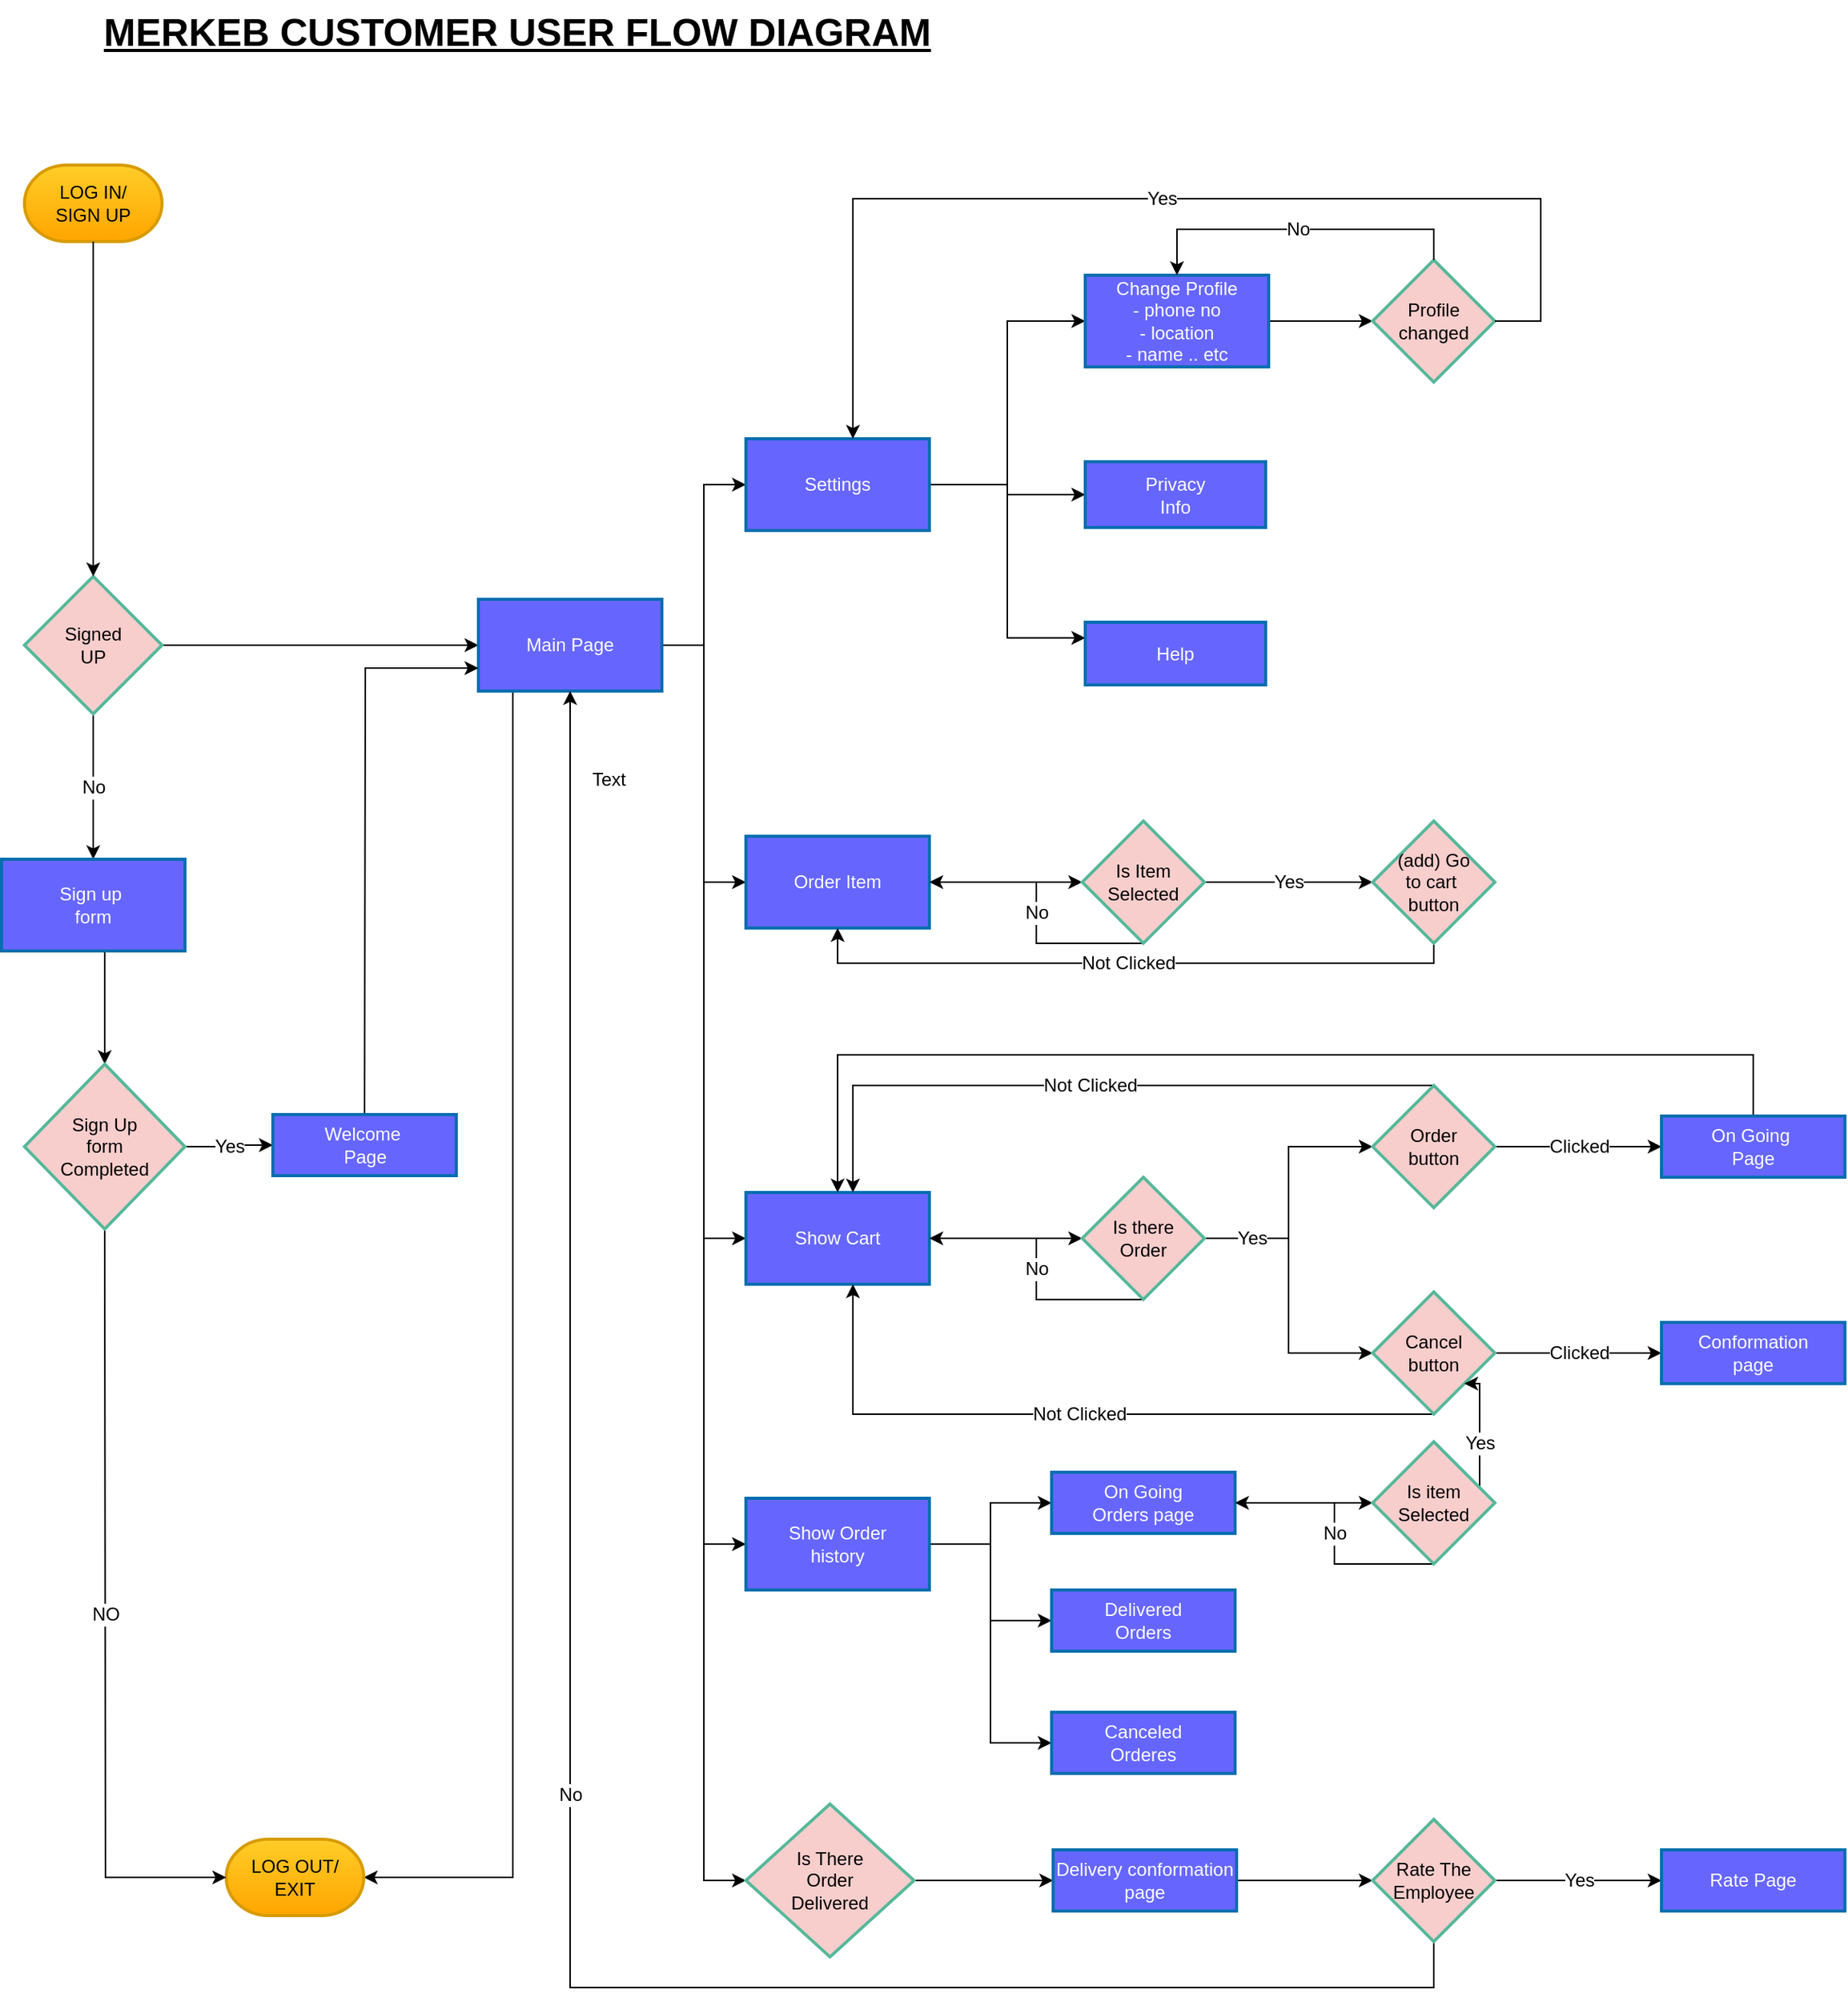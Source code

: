 <mxfile version="16.1.0" type="device"><diagram id="C5RBs43oDa-KdzZeNtuy" name="Page-1"><mxGraphModel dx="1695" dy="492" grid="1" gridSize="10" guides="1" tooltips="1" connect="1" arrows="1" fold="1" page="1" pageScale="1" pageWidth="827" pageHeight="1169" math="0" shadow="0"><root><mxCell id="WIyWlLk6GJQsqaUBKTNV-0"/><mxCell id="WIyWlLk6GJQsqaUBKTNV-1" parent="WIyWlLk6GJQsqaUBKTNV-0"/><mxCell id="7u33rYMAIExJXK8Y6HCi-3" value="LOG IN/&lt;br&gt;SIGN UP" style="strokeWidth=2;html=1;shape=mxgraph.flowchart.terminator;whiteSpace=wrap;fillColor=#ffcd28;strokeColor=#d79b00;gradientColor=#ffa500;" parent="WIyWlLk6GJQsqaUBKTNV-1" vertex="1"><mxGeometry x="-72" y="128" width="90" height="50" as="geometry"/></mxCell><mxCell id="7u33rYMAIExJXK8Y6HCi-8" value="No" style="edgeStyle=orthogonalEdgeStyle;rounded=0;orthogonalLoop=1;jettySize=auto;html=1;fontFamily=Helvetica;fontSize=12;fontColor=default;" parent="WIyWlLk6GJQsqaUBKTNV-1" source="7u33rYMAIExJXK8Y6HCi-4" target="7u33rYMAIExJXK8Y6HCi-7" edge="1"><mxGeometry relative="1" as="geometry"/></mxCell><mxCell id="7u33rYMAIExJXK8Y6HCi-10" value="" style="edgeStyle=orthogonalEdgeStyle;rounded=0;orthogonalLoop=1;jettySize=auto;html=1;fontFamily=Helvetica;fontSize=12;fontColor=default;" parent="WIyWlLk6GJQsqaUBKTNV-1" source="7u33rYMAIExJXK8Y6HCi-4" target="7u33rYMAIExJXK8Y6HCi-9" edge="1"><mxGeometry relative="1" as="geometry"/></mxCell><mxCell id="7u33rYMAIExJXK8Y6HCi-4" value="Signed &lt;br&gt;UP" style="strokeWidth=2;html=1;shape=mxgraph.flowchart.decision;whiteSpace=wrap;fillColor=#f8cecc;strokeColor=#55B89A;" parent="WIyWlLk6GJQsqaUBKTNV-1" vertex="1"><mxGeometry x="-72" y="397" width="90" height="90" as="geometry"/></mxCell><mxCell id="7u33rYMAIExJXK8Y6HCi-6" value="" style="endArrow=classic;html=1;rounded=0;fontFamily=Helvetica;fontSize=12;fontColor=default;" parent="WIyWlLk6GJQsqaUBKTNV-1" source="7u33rYMAIExJXK8Y6HCi-3" target="7u33rYMAIExJXK8Y6HCi-4" edge="1"><mxGeometry width="50" height="50" relative="1" as="geometry"><mxPoint x="390" y="270" as="sourcePoint"/><mxPoint x="440" y="220" as="targetPoint"/></mxGeometry></mxCell><mxCell id="7u33rYMAIExJXK8Y6HCi-103" value="" style="edgeStyle=elbowEdgeStyle;rounded=0;orthogonalLoop=1;jettySize=auto;html=1;fontFamily=Helvetica;fontSize=12;fontColor=default;strokeColor=default;" parent="WIyWlLk6GJQsqaUBKTNV-1" source="7u33rYMAIExJXK8Y6HCi-7" target="7u33rYMAIExJXK8Y6HCi-102" edge="1"><mxGeometry relative="1" as="geometry"/></mxCell><mxCell id="7u33rYMAIExJXK8Y6HCi-7" value="Sign up&amp;nbsp;&lt;br&gt;form" style="whiteSpace=wrap;html=1;fillColor=#6666FF;strokeColor=#006EAF;strokeWidth=2;fontColor=#ffffff;" parent="WIyWlLk6GJQsqaUBKTNV-1" vertex="1"><mxGeometry x="-87" y="582" width="120" height="60" as="geometry"/></mxCell><mxCell id="7u33rYMAIExJXK8Y6HCi-87" style="edgeStyle=elbowEdgeStyle;rounded=0;orthogonalLoop=1;jettySize=auto;html=1;exitX=1;exitY=0.5;exitDx=0;exitDy=0;fontFamily=Helvetica;fontSize=12;fontColor=default;strokeColor=default;" parent="WIyWlLk6GJQsqaUBKTNV-1" source="7u33rYMAIExJXK8Y6HCi-9" target="7u33rYMAIExJXK8Y6HCi-38" edge="1"><mxGeometry relative="1" as="geometry"/></mxCell><mxCell id="7u33rYMAIExJXK8Y6HCi-88" style="edgeStyle=elbowEdgeStyle;rounded=0;orthogonalLoop=1;jettySize=auto;html=1;exitX=1;exitY=0.5;exitDx=0;exitDy=0;entryX=0;entryY=0.5;entryDx=0;entryDy=0;fontFamily=Helvetica;fontSize=12;fontColor=default;strokeColor=default;" parent="WIyWlLk6GJQsqaUBKTNV-1" source="7u33rYMAIExJXK8Y6HCi-9" target="7u33rYMAIExJXK8Y6HCi-52" edge="1"><mxGeometry relative="1" as="geometry"/></mxCell><mxCell id="7u33rYMAIExJXK8Y6HCi-89" style="edgeStyle=elbowEdgeStyle;rounded=0;orthogonalLoop=1;jettySize=auto;html=1;exitX=1;exitY=0.5;exitDx=0;exitDy=0;entryX=0;entryY=0.5;entryDx=0;entryDy=0;fontFamily=Helvetica;fontSize=12;fontColor=default;strokeColor=default;" parent="WIyWlLk6GJQsqaUBKTNV-1" source="7u33rYMAIExJXK8Y6HCi-9" target="7u33rYMAIExJXK8Y6HCi-72" edge="1"><mxGeometry relative="1" as="geometry"/></mxCell><mxCell id="7u33rYMAIExJXK8Y6HCi-90" style="edgeStyle=elbowEdgeStyle;rounded=0;orthogonalLoop=1;jettySize=auto;html=1;exitX=1;exitY=0.5;exitDx=0;exitDy=0;entryX=0;entryY=0.5;entryDx=0;entryDy=0;fontFamily=Helvetica;fontSize=12;fontColor=default;strokeColor=default;" parent="WIyWlLk6GJQsqaUBKTNV-1" source="7u33rYMAIExJXK8Y6HCi-9" target="7u33rYMAIExJXK8Y6HCi-13" edge="1"><mxGeometry relative="1" as="geometry"/></mxCell><mxCell id="7u33rYMAIExJXK8Y6HCi-92" style="edgeStyle=elbowEdgeStyle;rounded=0;orthogonalLoop=1;jettySize=auto;html=1;exitX=1;exitY=0.5;exitDx=0;exitDy=0;fontFamily=Helvetica;fontSize=12;fontColor=default;strokeColor=default;" parent="WIyWlLk6GJQsqaUBKTNV-1" source="7u33rYMAIExJXK8Y6HCi-9" target="7u33rYMAIExJXK8Y6HCi-80" edge="1"><mxGeometry relative="1" as="geometry"><mxPoint x="400" y="1242" as="targetPoint"/></mxGeometry></mxCell><mxCell id="7u33rYMAIExJXK8Y6HCi-101" style="edgeStyle=elbowEdgeStyle;rounded=0;orthogonalLoop=1;jettySize=auto;html=1;exitX=1;exitY=0.5;exitDx=0;exitDy=0;entryX=1;entryY=0.5;entryDx=0;entryDy=0;entryPerimeter=0;fontFamily=Helvetica;fontSize=12;fontColor=default;strokeColor=default;" parent="WIyWlLk6GJQsqaUBKTNV-1" source="7u33rYMAIExJXK8Y6HCi-9" target="7u33rYMAIExJXK8Y6HCi-100" edge="1"><mxGeometry relative="1" as="geometry"/></mxCell><mxCell id="7u33rYMAIExJXK8Y6HCi-9" value="Main Page" style="whiteSpace=wrap;html=1;fillColor=#6666FF;strokeColor=#006EAF;strokeWidth=2;fontColor=#ffffff;" parent="WIyWlLk6GJQsqaUBKTNV-1" vertex="1"><mxGeometry x="225" y="412" width="120" height="60" as="geometry"/></mxCell><mxCell id="7u33rYMAIExJXK8Y6HCi-41" style="edgeStyle=elbowEdgeStyle;rounded=0;orthogonalLoop=1;jettySize=auto;html=1;exitX=1;exitY=0.5;exitDx=0;exitDy=0;fontFamily=Helvetica;fontSize=12;fontColor=default;strokeColor=default;" parent="WIyWlLk6GJQsqaUBKTNV-1" source="7u33rYMAIExJXK8Y6HCi-13" target="7u33rYMAIExJXK8Y6HCi-16" edge="1"><mxGeometry relative="1" as="geometry"/></mxCell><mxCell id="7u33rYMAIExJXK8Y6HCi-42" style="edgeStyle=elbowEdgeStyle;rounded=0;orthogonalLoop=1;jettySize=auto;html=1;exitX=1;exitY=0.5;exitDx=0;exitDy=0;entryX=0;entryY=0.5;entryDx=0;entryDy=0;fontFamily=Helvetica;fontSize=12;fontColor=default;strokeColor=default;" parent="WIyWlLk6GJQsqaUBKTNV-1" source="7u33rYMAIExJXK8Y6HCi-13" target="7u33rYMAIExJXK8Y6HCi-26" edge="1"><mxGeometry relative="1" as="geometry"/></mxCell><mxCell id="7u33rYMAIExJXK8Y6HCi-43" style="edgeStyle=elbowEdgeStyle;rounded=0;orthogonalLoop=1;jettySize=auto;html=1;exitX=1;exitY=0.5;exitDx=0;exitDy=0;entryX=0;entryY=0.25;entryDx=0;entryDy=0;fontFamily=Helvetica;fontSize=12;fontColor=default;strokeColor=default;" parent="WIyWlLk6GJQsqaUBKTNV-1" source="7u33rYMAIExJXK8Y6HCi-13" target="7u33rYMAIExJXK8Y6HCi-37" edge="1"><mxGeometry relative="1" as="geometry"/></mxCell><mxCell id="7u33rYMAIExJXK8Y6HCi-13" value="Settings" style="whiteSpace=wrap;html=1;fillColor=#6666FF;strokeColor=#006EAF;fontColor=#ffffff;strokeWidth=2;" parent="WIyWlLk6GJQsqaUBKTNV-1" vertex="1"><mxGeometry x="400" y="307" width="120" height="60" as="geometry"/></mxCell><mxCell id="7u33rYMAIExJXK8Y6HCi-19" value="" style="edgeStyle=orthogonalEdgeStyle;rounded=0;orthogonalLoop=1;jettySize=auto;html=1;fontFamily=Helvetica;fontSize=12;fontColor=default;" parent="WIyWlLk6GJQsqaUBKTNV-1" source="7u33rYMAIExJXK8Y6HCi-16" target="7u33rYMAIExJXK8Y6HCi-18" edge="1"><mxGeometry relative="1" as="geometry"/></mxCell><mxCell id="7u33rYMAIExJXK8Y6HCi-16" value="Change Profile&lt;br&gt;- phone no&lt;br&gt;- location&lt;br&gt;- name .. etc" style="whiteSpace=wrap;html=1;fillColor=#6666FF;strokeColor=#006EAF;fontColor=#ffffff;strokeWidth=2;" parent="WIyWlLk6GJQsqaUBKTNV-1" vertex="1"><mxGeometry x="622" y="200" width="120" height="60" as="geometry"/></mxCell><mxCell id="7u33rYMAIExJXK8Y6HCi-18" value="Profile&lt;br&gt;changed" style="rhombus;whiteSpace=wrap;html=1;fillColor=#f8cecc;strokeColor=#55B89A;fontColor=default;strokeWidth=2;" parent="WIyWlLk6GJQsqaUBKTNV-1" vertex="1"><mxGeometry x="810" y="190" width="80" height="80" as="geometry"/></mxCell><mxCell id="7u33rYMAIExJXK8Y6HCi-22" value="No" style="edgeStyle=orthogonalEdgeStyle;rounded=0;orthogonalLoop=1;jettySize=auto;html=1;fontFamily=Helvetica;fontSize=12;fontColor=default;" parent="WIyWlLk6GJQsqaUBKTNV-1" source="7u33rYMAIExJXK8Y6HCi-18" target="7u33rYMAIExJXK8Y6HCi-16" edge="1"><mxGeometry relative="1" as="geometry"><mxPoint x="720" y="240" as="sourcePoint"/><mxPoint x="820" y="240" as="targetPoint"/><Array as="points"><mxPoint x="850" y="170"/><mxPoint x="682" y="170"/></Array></mxGeometry></mxCell><mxCell id="7u33rYMAIExJXK8Y6HCi-25" value="Yes" style="edgeStyle=orthogonalEdgeStyle;rounded=0;orthogonalLoop=1;jettySize=auto;html=1;fontFamily=Helvetica;fontSize=12;fontColor=default;" parent="WIyWlLk6GJQsqaUBKTNV-1" source="7u33rYMAIExJXK8Y6HCi-18" target="7u33rYMAIExJXK8Y6HCi-13" edge="1"><mxGeometry relative="1" as="geometry"><mxPoint x="860" y="200" as="sourcePoint"/><mxPoint x="660" y="210" as="targetPoint"/><Array as="points"><mxPoint x="920" y="230"/><mxPoint x="920" y="150"/><mxPoint x="470" y="150"/></Array></mxGeometry></mxCell><mxCell id="7u33rYMAIExJXK8Y6HCi-26" value="Privacy&lt;br&gt;Info" style="whiteSpace=wrap;html=1;fillColor=#6666FF;strokeColor=#006EAF;fontColor=#ffffff;strokeWidth=2;" parent="WIyWlLk6GJQsqaUBKTNV-1" vertex="1"><mxGeometry x="622" y="322" width="118" height="43" as="geometry"/></mxCell><mxCell id="7u33rYMAIExJXK8Y6HCi-37" value="Help" style="whiteSpace=wrap;html=1;fillColor=#6666FF;strokeColor=#006EAF;fontColor=#ffffff;strokeWidth=2;" parent="WIyWlLk6GJQsqaUBKTNV-1" vertex="1"><mxGeometry x="622" y="427" width="118" height="41" as="geometry"/></mxCell><mxCell id="7u33rYMAIExJXK8Y6HCi-47" value="" style="edgeStyle=elbowEdgeStyle;rounded=0;orthogonalLoop=1;jettySize=auto;html=1;fontFamily=Helvetica;fontSize=12;fontColor=default;strokeColor=default;" parent="WIyWlLk6GJQsqaUBKTNV-1" source="7u33rYMAIExJXK8Y6HCi-38" target="7u33rYMAIExJXK8Y6HCi-46" edge="1"><mxGeometry relative="1" as="geometry"/></mxCell><mxCell id="7u33rYMAIExJXK8Y6HCi-38" value="Order Item" style="whiteSpace=wrap;html=1;fillColor=#6666FF;strokeColor=#006EAF;fontColor=#ffffff;strokeWidth=2;" parent="WIyWlLk6GJQsqaUBKTNV-1" vertex="1"><mxGeometry x="400" y="567" width="120" height="60" as="geometry"/></mxCell><mxCell id="7u33rYMAIExJXK8Y6HCi-48" value="No" style="edgeStyle=elbowEdgeStyle;rounded=0;orthogonalLoop=1;jettySize=auto;html=1;exitX=0.5;exitY=1;exitDx=0;exitDy=0;fontFamily=Helvetica;fontSize=12;fontColor=default;strokeColor=default;" parent="WIyWlLk6GJQsqaUBKTNV-1" source="7u33rYMAIExJXK8Y6HCi-46" target="7u33rYMAIExJXK8Y6HCi-38" edge="1"><mxGeometry relative="1" as="geometry"/></mxCell><mxCell id="7u33rYMAIExJXK8Y6HCi-50" value="Yes" style="edgeStyle=elbowEdgeStyle;rounded=0;orthogonalLoop=1;jettySize=auto;html=1;fontFamily=Helvetica;fontSize=12;fontColor=default;strokeColor=default;" parent="WIyWlLk6GJQsqaUBKTNV-1" source="7u33rYMAIExJXK8Y6HCi-46" target="7u33rYMAIExJXK8Y6HCi-49" edge="1"><mxGeometry relative="1" as="geometry"/></mxCell><mxCell id="7u33rYMAIExJXK8Y6HCi-46" value="Is Item&lt;br&gt;Selected" style="rhombus;whiteSpace=wrap;html=1;fillColor=#f8cecc;strokeColor=#55B89A;fontColor=default;strokeWidth=2;" parent="WIyWlLk6GJQsqaUBKTNV-1" vertex="1"><mxGeometry x="620" y="557" width="80" height="80" as="geometry"/></mxCell><mxCell id="7u33rYMAIExJXK8Y6HCi-51" value="Not Clicked" style="edgeStyle=elbowEdgeStyle;rounded=0;orthogonalLoop=1;jettySize=auto;html=1;exitX=0.5;exitY=1;exitDx=0;exitDy=0;fontFamily=Helvetica;fontSize=12;fontColor=default;strokeColor=default;" parent="WIyWlLk6GJQsqaUBKTNV-1" source="7u33rYMAIExJXK8Y6HCi-49" target="7u33rYMAIExJXK8Y6HCi-38" edge="1"><mxGeometry relative="1" as="geometry"><Array as="points"><mxPoint x="570" y="650"/></Array></mxGeometry></mxCell><mxCell id="7u33rYMAIExJXK8Y6HCi-49" value="(add) Go&lt;br&gt;to cart&amp;nbsp;&lt;br&gt;button" style="rhombus;whiteSpace=wrap;html=1;fillColor=#f8cecc;strokeColor=#55B89A;strokeWidth=2;" parent="WIyWlLk6GJQsqaUBKTNV-1" vertex="1"><mxGeometry x="810" y="557" width="80" height="80" as="geometry"/></mxCell><mxCell id="7u33rYMAIExJXK8Y6HCi-56" value="" style="edgeStyle=elbowEdgeStyle;rounded=0;orthogonalLoop=1;jettySize=auto;html=1;fontFamily=Helvetica;fontSize=12;fontColor=default;strokeColor=default;" parent="WIyWlLk6GJQsqaUBKTNV-1" source="7u33rYMAIExJXK8Y6HCi-52" target="7u33rYMAIExJXK8Y6HCi-55" edge="1"><mxGeometry relative="1" as="geometry"/></mxCell><mxCell id="7u33rYMAIExJXK8Y6HCi-52" value="Show Cart" style="whiteSpace=wrap;html=1;fillColor=#6666FF;strokeColor=#006EAF;fontColor=#ffffff;strokeWidth=2;" parent="WIyWlLk6GJQsqaUBKTNV-1" vertex="1"><mxGeometry x="400" y="800" width="120" height="60" as="geometry"/></mxCell><mxCell id="7u33rYMAIExJXK8Y6HCi-53" style="edgeStyle=elbowEdgeStyle;rounded=0;orthogonalLoop=1;jettySize=auto;html=1;exitX=1;exitY=0.5;exitDx=0;exitDy=0;fontFamily=Helvetica;fontSize=12;fontColor=default;strokeColor=default;" parent="WIyWlLk6GJQsqaUBKTNV-1" source="7u33rYMAIExJXK8Y6HCi-9" target="7u33rYMAIExJXK8Y6HCi-9" edge="1"><mxGeometry relative="1" as="geometry"/></mxCell><mxCell id="7u33rYMAIExJXK8Y6HCi-57" value="No" style="edgeStyle=elbowEdgeStyle;rounded=0;orthogonalLoop=1;jettySize=auto;html=1;exitX=0.5;exitY=1;exitDx=0;exitDy=0;fontFamily=Helvetica;fontSize=12;fontColor=default;strokeColor=default;" parent="WIyWlLk6GJQsqaUBKTNV-1" source="7u33rYMAIExJXK8Y6HCi-55" target="7u33rYMAIExJXK8Y6HCi-52" edge="1"><mxGeometry relative="1" as="geometry"/></mxCell><mxCell id="7u33rYMAIExJXK8Y6HCi-59" value="" style="edgeStyle=elbowEdgeStyle;rounded=0;orthogonalLoop=1;jettySize=auto;html=1;fontFamily=Helvetica;fontSize=12;fontColor=default;strokeColor=default;" parent="WIyWlLk6GJQsqaUBKTNV-1" source="7u33rYMAIExJXK8Y6HCi-55" target="7u33rYMAIExJXK8Y6HCi-58" edge="1"><mxGeometry relative="1" as="geometry"/></mxCell><mxCell id="7u33rYMAIExJXK8Y6HCi-62" style="edgeStyle=elbowEdgeStyle;rounded=0;orthogonalLoop=1;jettySize=auto;html=1;exitX=1;exitY=0.5;exitDx=0;exitDy=0;fontFamily=Helvetica;fontSize=12;fontColor=default;strokeColor=default;" parent="WIyWlLk6GJQsqaUBKTNV-1" source="7u33rYMAIExJXK8Y6HCi-55" target="7u33rYMAIExJXK8Y6HCi-60" edge="1"><mxGeometry relative="1" as="geometry"/></mxCell><mxCell id="7u33rYMAIExJXK8Y6HCi-63" value="Yes" style="edgeLabel;html=1;align=center;verticalAlign=middle;resizable=0;points=[];fontSize=12;fontFamily=Helvetica;fontColor=default;" parent="7u33rYMAIExJXK8Y6HCi-62" vertex="1" connectable="0"><mxGeometry x="-0.667" relative="1" as="geometry"><mxPoint as="offset"/></mxGeometry></mxCell><mxCell id="7u33rYMAIExJXK8Y6HCi-55" value="Is there&lt;br&gt;Order" style="rhombus;whiteSpace=wrap;html=1;fillColor=#f8cecc;strokeColor=#55B89A;fontColor=default;strokeWidth=2;" parent="WIyWlLk6GJQsqaUBKTNV-1" vertex="1"><mxGeometry x="620" y="790" width="80" height="80" as="geometry"/></mxCell><mxCell id="7u33rYMAIExJXK8Y6HCi-65" value="Not Clicked" style="edgeStyle=elbowEdgeStyle;rounded=0;orthogonalLoop=1;jettySize=auto;html=1;exitX=0.5;exitY=0;exitDx=0;exitDy=0;fontFamily=Helvetica;fontSize=12;fontColor=default;strokeColor=default;" parent="WIyWlLk6GJQsqaUBKTNV-1" source="7u33rYMAIExJXK8Y6HCi-58" target="7u33rYMAIExJXK8Y6HCi-52" edge="1"><mxGeometry relative="1" as="geometry"><Array as="points"><mxPoint x="470" y="760"/></Array></mxGeometry></mxCell><mxCell id="7u33rYMAIExJXK8Y6HCi-67" value="Clicked" style="edgeStyle=elbowEdgeStyle;rounded=0;orthogonalLoop=1;jettySize=auto;html=1;fontFamily=Helvetica;fontSize=12;fontColor=default;strokeColor=default;" parent="WIyWlLk6GJQsqaUBKTNV-1" source="7u33rYMAIExJXK8Y6HCi-58" target="7u33rYMAIExJXK8Y6HCi-66" edge="1"><mxGeometry relative="1" as="geometry"/></mxCell><mxCell id="7u33rYMAIExJXK8Y6HCi-58" value="Order&lt;br&gt;button" style="rhombus;whiteSpace=wrap;html=1;fillColor=#f8cecc;strokeColor=#55B89A;strokeWidth=2;" parent="WIyWlLk6GJQsqaUBKTNV-1" vertex="1"><mxGeometry x="810" y="730" width="80" height="80" as="geometry"/></mxCell><mxCell id="7u33rYMAIExJXK8Y6HCi-64" value="Not Clicked" style="edgeStyle=elbowEdgeStyle;rounded=0;orthogonalLoop=1;jettySize=auto;html=1;exitX=0.5;exitY=1;exitDx=0;exitDy=0;fontFamily=Helvetica;fontSize=12;fontColor=default;strokeColor=default;" parent="WIyWlLk6GJQsqaUBKTNV-1" source="7u33rYMAIExJXK8Y6HCi-60" target="7u33rYMAIExJXK8Y6HCi-52" edge="1"><mxGeometry relative="1" as="geometry"><Array as="points"><mxPoint x="470" y="920"/></Array></mxGeometry></mxCell><mxCell id="7u33rYMAIExJXK8Y6HCi-71" value="Clicked" style="edgeStyle=elbowEdgeStyle;rounded=0;orthogonalLoop=1;jettySize=auto;html=1;exitX=1;exitY=0.5;exitDx=0;exitDy=0;entryX=0;entryY=0.5;entryDx=0;entryDy=0;fontFamily=Helvetica;fontSize=12;fontColor=default;strokeColor=default;" parent="WIyWlLk6GJQsqaUBKTNV-1" source="7u33rYMAIExJXK8Y6HCi-60" target="7u33rYMAIExJXK8Y6HCi-70" edge="1"><mxGeometry relative="1" as="geometry"/></mxCell><mxCell id="7u33rYMAIExJXK8Y6HCi-60" value="Cancel&lt;br&gt;button" style="rhombus;whiteSpace=wrap;html=1;fillColor=#f8cecc;strokeColor=#55B89A;strokeWidth=2;" parent="WIyWlLk6GJQsqaUBKTNV-1" vertex="1"><mxGeometry x="810" y="865" width="80" height="80" as="geometry"/></mxCell><mxCell id="7u33rYMAIExJXK8Y6HCi-68" style="edgeStyle=elbowEdgeStyle;rounded=0;orthogonalLoop=1;jettySize=auto;html=1;exitX=0.5;exitY=0;exitDx=0;exitDy=0;fontFamily=Helvetica;fontSize=12;fontColor=default;strokeColor=default;" parent="WIyWlLk6GJQsqaUBKTNV-1" source="7u33rYMAIExJXK8Y6HCi-66" target="7u33rYMAIExJXK8Y6HCi-52" edge="1"><mxGeometry relative="1" as="geometry"><Array as="points"><mxPoint x="770" y="710"/><mxPoint x="470" y="770"/><mxPoint x="720" y="730"/></Array></mxGeometry></mxCell><mxCell id="7u33rYMAIExJXK8Y6HCi-66" value="On Going&amp;nbsp;&lt;br&gt;Page" style="whiteSpace=wrap;html=1;fillColor=#6666FF;strokeColor=#006EAF;strokeWidth=2;fontColor=#ffffff;" parent="WIyWlLk6GJQsqaUBKTNV-1" vertex="1"><mxGeometry x="999" y="750" width="120" height="40" as="geometry"/></mxCell><mxCell id="7u33rYMAIExJXK8Y6HCi-70" value="Conformation&lt;br&gt;page" style="whiteSpace=wrap;html=1;fillColor=#6666FF;strokeColor=#006EAF;strokeWidth=2;fontColor=#ffffff;" parent="WIyWlLk6GJQsqaUBKTNV-1" vertex="1"><mxGeometry x="999" y="885" width="120" height="40" as="geometry"/></mxCell><mxCell id="7u33rYMAIExJXK8Y6HCi-77" style="edgeStyle=elbowEdgeStyle;rounded=0;orthogonalLoop=1;jettySize=auto;html=1;exitX=1;exitY=0.5;exitDx=0;exitDy=0;entryX=0;entryY=0.5;entryDx=0;entryDy=0;fontFamily=Helvetica;fontSize=12;fontColor=default;strokeColor=default;" parent="WIyWlLk6GJQsqaUBKTNV-1" source="7u33rYMAIExJXK8Y6HCi-72" target="7u33rYMAIExJXK8Y6HCi-74" edge="1"><mxGeometry relative="1" as="geometry"/></mxCell><mxCell id="7u33rYMAIExJXK8Y6HCi-78" style="edgeStyle=elbowEdgeStyle;rounded=0;orthogonalLoop=1;jettySize=auto;html=1;exitX=1;exitY=0.5;exitDx=0;exitDy=0;entryX=0;entryY=0.5;entryDx=0;entryDy=0;fontFamily=Helvetica;fontSize=12;fontColor=default;strokeColor=default;" parent="WIyWlLk6GJQsqaUBKTNV-1" source="7u33rYMAIExJXK8Y6HCi-72" target="7u33rYMAIExJXK8Y6HCi-75" edge="1"><mxGeometry relative="1" as="geometry"/></mxCell><mxCell id="7u33rYMAIExJXK8Y6HCi-79" style="edgeStyle=elbowEdgeStyle;rounded=0;orthogonalLoop=1;jettySize=auto;html=1;exitX=1;exitY=0.5;exitDx=0;exitDy=0;entryX=0;entryY=0.5;entryDx=0;entryDy=0;fontFamily=Helvetica;fontSize=12;fontColor=default;strokeColor=default;" parent="WIyWlLk6GJQsqaUBKTNV-1" source="7u33rYMAIExJXK8Y6HCi-72" target="7u33rYMAIExJXK8Y6HCi-76" edge="1"><mxGeometry relative="1" as="geometry"/></mxCell><mxCell id="7u33rYMAIExJXK8Y6HCi-72" value="Show Order&lt;br&gt;history" style="whiteSpace=wrap;html=1;fillColor=#6666FF;strokeColor=#006EAF;fontColor=#ffffff;strokeWidth=2;" parent="WIyWlLk6GJQsqaUBKTNV-1" vertex="1"><mxGeometry x="400" y="1000" width="120" height="60" as="geometry"/></mxCell><mxCell id="7u33rYMAIExJXK8Y6HCi-82" value="" style="edgeStyle=elbowEdgeStyle;rounded=0;orthogonalLoop=1;jettySize=auto;html=1;fontFamily=Helvetica;fontSize=12;fontColor=default;strokeColor=default;" parent="WIyWlLk6GJQsqaUBKTNV-1" source="7u33rYMAIExJXK8Y6HCi-74" target="7u33rYMAIExJXK8Y6HCi-81" edge="1"><mxGeometry relative="1" as="geometry"/></mxCell><mxCell id="7u33rYMAIExJXK8Y6HCi-74" value="On Going&lt;br&gt;Orders page" style="whiteSpace=wrap;html=1;fillColor=#6666FF;strokeColor=#006EAF;strokeWidth=2;fontColor=#ffffff;" parent="WIyWlLk6GJQsqaUBKTNV-1" vertex="1"><mxGeometry x="600" y="983" width="120" height="40" as="geometry"/></mxCell><mxCell id="7u33rYMAIExJXK8Y6HCi-75" value="Delivered&lt;br&gt;Orders&lt;br&gt;" style="whiteSpace=wrap;html=1;fillColor=#6666FF;strokeColor=#006EAF;strokeWidth=2;fontColor=#ffffff;" parent="WIyWlLk6GJQsqaUBKTNV-1" vertex="1"><mxGeometry x="600" y="1060" width="120" height="40" as="geometry"/></mxCell><mxCell id="7u33rYMAIExJXK8Y6HCi-76" value="Canceled&lt;br&gt;Orderes" style="whiteSpace=wrap;html=1;fillColor=#6666FF;strokeColor=#006EAF;strokeWidth=2;fontColor=#ffffff;" parent="WIyWlLk6GJQsqaUBKTNV-1" vertex="1"><mxGeometry x="600" y="1140" width="120" height="40" as="geometry"/></mxCell><mxCell id="7u33rYMAIExJXK8Y6HCi-94" value="" style="edgeStyle=elbowEdgeStyle;rounded=0;orthogonalLoop=1;jettySize=auto;html=1;fontFamily=Helvetica;fontSize=12;fontColor=default;strokeColor=default;" parent="WIyWlLk6GJQsqaUBKTNV-1" source="7u33rYMAIExJXK8Y6HCi-80" target="7u33rYMAIExJXK8Y6HCi-93" edge="1"><mxGeometry relative="1" as="geometry"/></mxCell><mxCell id="7u33rYMAIExJXK8Y6HCi-80" value="Is There&lt;br&gt;Order &lt;br&gt;Delivered" style="rhombus;whiteSpace=wrap;html=1;fillColor=#f8cecc;strokeColor=#55B89A;strokeWidth=2;" parent="WIyWlLk6GJQsqaUBKTNV-1" vertex="1"><mxGeometry x="400" y="1200" width="110" height="100" as="geometry"/></mxCell><mxCell id="7u33rYMAIExJXK8Y6HCi-84" value="Yes" style="edgeStyle=elbowEdgeStyle;rounded=0;orthogonalLoop=1;jettySize=auto;html=1;exitX=1;exitY=0.5;exitDx=0;exitDy=0;entryX=1;entryY=1;entryDx=0;entryDy=0;fontFamily=Helvetica;fontSize=12;fontColor=default;strokeColor=default;" parent="WIyWlLk6GJQsqaUBKTNV-1" source="7u33rYMAIExJXK8Y6HCi-81" target="7u33rYMAIExJXK8Y6HCi-60" edge="1"><mxGeometry relative="1" as="geometry"/></mxCell><mxCell id="7u33rYMAIExJXK8Y6HCi-85" value="No" style="edgeStyle=elbowEdgeStyle;rounded=0;orthogonalLoop=1;jettySize=auto;html=1;exitX=0.5;exitY=1;exitDx=0;exitDy=0;fontFamily=Helvetica;fontSize=12;fontColor=default;strokeColor=default;" parent="WIyWlLk6GJQsqaUBKTNV-1" source="7u33rYMAIExJXK8Y6HCi-81" target="7u33rYMAIExJXK8Y6HCi-74" edge="1"><mxGeometry relative="1" as="geometry"/></mxCell><mxCell id="7u33rYMAIExJXK8Y6HCi-81" value="Is item&lt;br&gt;Selected" style="rhombus;whiteSpace=wrap;html=1;fillColor=#f8cecc;strokeColor=#55B89A;fontColor=default;strokeWidth=2;" parent="WIyWlLk6GJQsqaUBKTNV-1" vertex="1"><mxGeometry x="810" y="963" width="80" height="80" as="geometry"/></mxCell><mxCell id="7u33rYMAIExJXK8Y6HCi-96" value="" style="edgeStyle=elbowEdgeStyle;rounded=0;orthogonalLoop=1;jettySize=auto;html=1;fontFamily=Helvetica;fontSize=12;fontColor=default;strokeColor=default;" parent="WIyWlLk6GJQsqaUBKTNV-1" source="7u33rYMAIExJXK8Y6HCi-93" target="7u33rYMAIExJXK8Y6HCi-95" edge="1"><mxGeometry relative="1" as="geometry"/></mxCell><mxCell id="7u33rYMAIExJXK8Y6HCi-93" value="Delivery conformation&lt;br&gt;page" style="whiteSpace=wrap;html=1;fillColor=#6666FF;strokeColor=#006EAF;strokeWidth=2;fontColor=#ffffff;" parent="WIyWlLk6GJQsqaUBKTNV-1" vertex="1"><mxGeometry x="601" y="1230" width="120" height="40" as="geometry"/></mxCell><mxCell id="7u33rYMAIExJXK8Y6HCi-98" value="Yes" style="edgeStyle=elbowEdgeStyle;rounded=0;orthogonalLoop=1;jettySize=auto;html=1;fontFamily=Helvetica;fontSize=12;fontColor=default;strokeColor=default;" parent="WIyWlLk6GJQsqaUBKTNV-1" source="7u33rYMAIExJXK8Y6HCi-95" target="7u33rYMAIExJXK8Y6HCi-97" edge="1"><mxGeometry relative="1" as="geometry"/></mxCell><mxCell id="7u33rYMAIExJXK8Y6HCi-99" value="No" style="edgeStyle=elbowEdgeStyle;rounded=0;orthogonalLoop=1;jettySize=auto;html=1;exitX=0.5;exitY=1;exitDx=0;exitDy=0;entryX=0.5;entryY=1;entryDx=0;entryDy=0;fontFamily=Helvetica;fontSize=12;fontColor=default;strokeColor=default;" parent="WIyWlLk6GJQsqaUBKTNV-1" source="7u33rYMAIExJXK8Y6HCi-95" target="7u33rYMAIExJXK8Y6HCi-9" edge="1"><mxGeometry relative="1" as="geometry"><Array as="points"><mxPoint x="330" y="1320"/><mxPoint x="285" y="570"/></Array></mxGeometry></mxCell><mxCell id="7u33rYMAIExJXK8Y6HCi-95" value="Rate The&lt;br&gt;Employee" style="rhombus;whiteSpace=wrap;html=1;fillColor=#f8cecc;strokeColor=#55B89A;fontColor=default;strokeWidth=2;" parent="WIyWlLk6GJQsqaUBKTNV-1" vertex="1"><mxGeometry x="810" y="1210" width="80" height="80" as="geometry"/></mxCell><mxCell id="7u33rYMAIExJXK8Y6HCi-97" value="Rate Page" style="whiteSpace=wrap;html=1;fillColor=#6666FF;strokeColor=#006EAF;strokeWidth=2;fontColor=#ffffff;" parent="WIyWlLk6GJQsqaUBKTNV-1" vertex="1"><mxGeometry x="999" y="1230" width="120" height="40" as="geometry"/></mxCell><mxCell id="7u33rYMAIExJXK8Y6HCi-100" value="LOG OUT/&lt;br&gt;EXIT" style="strokeWidth=2;html=1;shape=mxgraph.flowchart.terminator;whiteSpace=wrap;fillColor=#ffcd28;strokeColor=#d79b00;gradientColor=#ffa500;" parent="WIyWlLk6GJQsqaUBKTNV-1" vertex="1"><mxGeometry x="60" y="1223" width="90" height="50" as="geometry"/></mxCell><mxCell id="7u33rYMAIExJXK8Y6HCi-106" value="Yes" style="edgeStyle=elbowEdgeStyle;rounded=0;orthogonalLoop=1;jettySize=auto;html=1;fontFamily=Helvetica;fontSize=12;fontColor=default;strokeColor=default;" parent="WIyWlLk6GJQsqaUBKTNV-1" source="7u33rYMAIExJXK8Y6HCi-102" target="7u33rYMAIExJXK8Y6HCi-105" edge="1"><mxGeometry relative="1" as="geometry"/></mxCell><mxCell id="7u33rYMAIExJXK8Y6HCi-108" value="NO" style="edgeStyle=elbowEdgeStyle;rounded=0;orthogonalLoop=1;jettySize=auto;html=1;exitX=0.5;exitY=1;exitDx=0;exitDy=0;entryX=0;entryY=0.5;entryDx=0;entryDy=0;entryPerimeter=0;fontFamily=Helvetica;fontSize=12;fontColor=default;strokeColor=default;" parent="WIyWlLk6GJQsqaUBKTNV-1" source="7u33rYMAIExJXK8Y6HCi-102" target="7u33rYMAIExJXK8Y6HCi-100" edge="1"><mxGeometry relative="1" as="geometry"><Array as="points"><mxPoint x="-19" y="880"/></Array></mxGeometry></mxCell><mxCell id="7u33rYMAIExJXK8Y6HCi-102" value="Sign Up&lt;br&gt;form &lt;br&gt;Completed" style="rhombus;whiteSpace=wrap;html=1;fillColor=#f8cecc;strokeColor=#55B89A;fontColor=default;strokeWidth=2;" parent="WIyWlLk6GJQsqaUBKTNV-1" vertex="1"><mxGeometry x="-72" y="716" width="105" height="108" as="geometry"/></mxCell><mxCell id="7u33rYMAIExJXK8Y6HCi-107" style="edgeStyle=elbowEdgeStyle;rounded=0;orthogonalLoop=1;jettySize=auto;html=1;exitX=0.5;exitY=0;exitDx=0;exitDy=0;entryX=0;entryY=0.75;entryDx=0;entryDy=0;fontFamily=Helvetica;fontSize=12;fontColor=default;strokeColor=default;" parent="WIyWlLk6GJQsqaUBKTNV-1" source="7u33rYMAIExJXK8Y6HCi-105" target="7u33rYMAIExJXK8Y6HCi-9" edge="1"><mxGeometry relative="1" as="geometry"><Array as="points"><mxPoint x="151" y="720"/></Array></mxGeometry></mxCell><mxCell id="7u33rYMAIExJXK8Y6HCi-105" value="Welcome&amp;nbsp;&lt;br&gt;Page" style="whiteSpace=wrap;html=1;fillColor=#6666FF;strokeColor=#006EAF;strokeWidth=2;fontColor=#ffffff;" parent="WIyWlLk6GJQsqaUBKTNV-1" vertex="1"><mxGeometry x="90.5" y="749" width="120" height="40" as="geometry"/></mxCell><mxCell id="7u33rYMAIExJXK8Y6HCi-109" value="Text" style="text;html=1;resizable=0;autosize=1;align=center;verticalAlign=middle;points=[];fillColor=none;strokeColor=none;rounded=0;fontFamily=Helvetica;fontSize=12;fontColor=default;" parent="WIyWlLk6GJQsqaUBKTNV-1" vertex="1"><mxGeometry x="290" y="520" width="40" height="20" as="geometry"/></mxCell><mxCell id="7u33rYMAIExJXK8Y6HCi-110" value="MERKEB CUSTOMER USER FLOW DIAGRAM" style="text;html=1;align=center;verticalAlign=middle;resizable=0;points=[];autosize=1;strokeColor=none;fillColor=none;fontSize=25;fontFamily=Helvetica;fontColor=#000000;fontStyle=5" parent="WIyWlLk6GJQsqaUBKTNV-1" vertex="1"><mxGeometry x="-30" y="20" width="560" height="40" as="geometry"/></mxCell></root></mxGraphModel></diagram></mxfile>